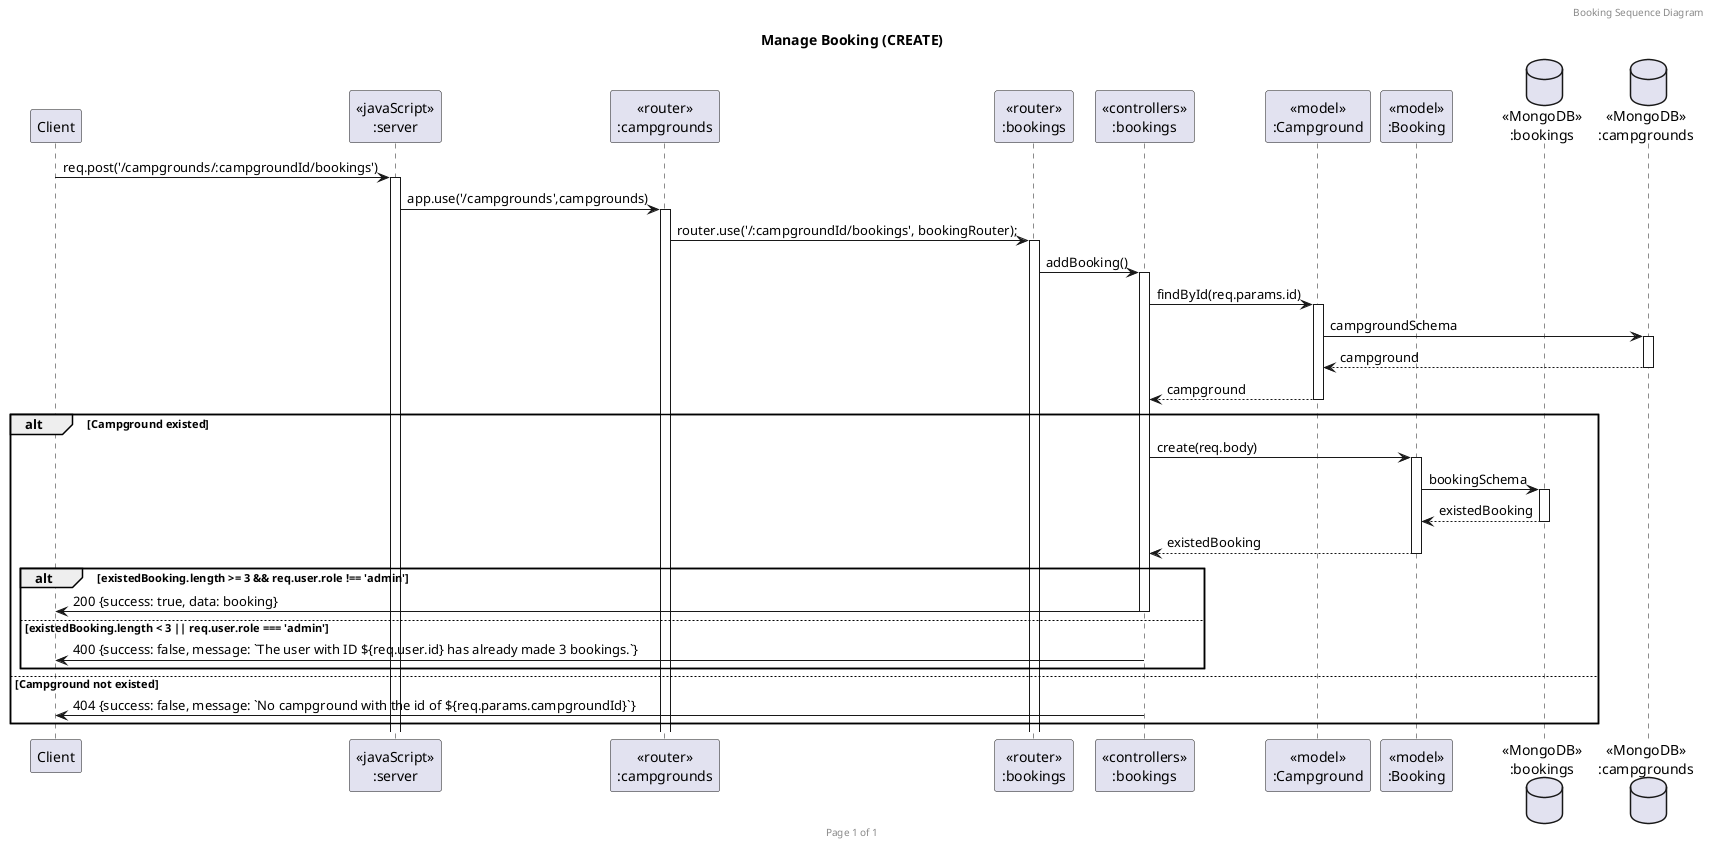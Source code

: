 @startuml Manage Booking (CREATE)

header Booking Sequence Diagram
footer Page %page% of %lastpage%
title "Manage Booking (CREATE)"

participant "Client" as client
participant "<<javaScript>>\n:server" as server
participant "<<router>>\n:campgrounds" as routerCampgrounds
participant "<<router>>\n:bookings" as routerBookings
participant "<<controllers>>\n:bookings" as controllersBookings
participant "<<model>>\n:Campground" as modelCampground
participant "<<model>>\n:Booking" as modelBooking
database "<<MongoDB>>\n:bookings" as BookingsDatabase
database "<<MongoDB>>\n:campgrounds" as CampgroundsDatabase

client->server ++:req.post('/campgrounds/:campgroundId/bookings')
server->routerCampgrounds ++:app.use('/campgrounds',campgrounds)
routerCampgrounds->routerBookings ++:router.use('/:campgroundId/bookings', bookingRouter);
routerBookings -> controllersBookings ++:addBooking()
controllersBookings->modelCampground ++:findById(req.params.id)
modelCampground ->CampgroundsDatabase ++: campgroundSchema
CampgroundsDatabase --> modelCampground --: campground
controllersBookings <-- modelCampground --:campground
alt Campground existed
    controllersBookings->modelBooking ++:create(req.body)
    modelBooking ->BookingsDatabase ++: bookingSchema
    BookingsDatabase --> modelBooking --: existedBooking
    controllersBookings <-- modelBooking --: existedBooking
    alt existedBooking.length >= 3 && req.user.role !== 'admin'
        controllersBookings->client --:200 {success: true, data: booking}
    else existedBooking.length < 3 || req.user.role === 'admin'
        controllersBookings->client --:400 {success: false, message: `The user with ID ${req.user.id} has already made 3 bookings.`}
    end
else Campground not existed
    controllersBookings->client --:404 {success: false, message: `No campground with the id of ${req.params.campgroundId}`}
end
@enduml